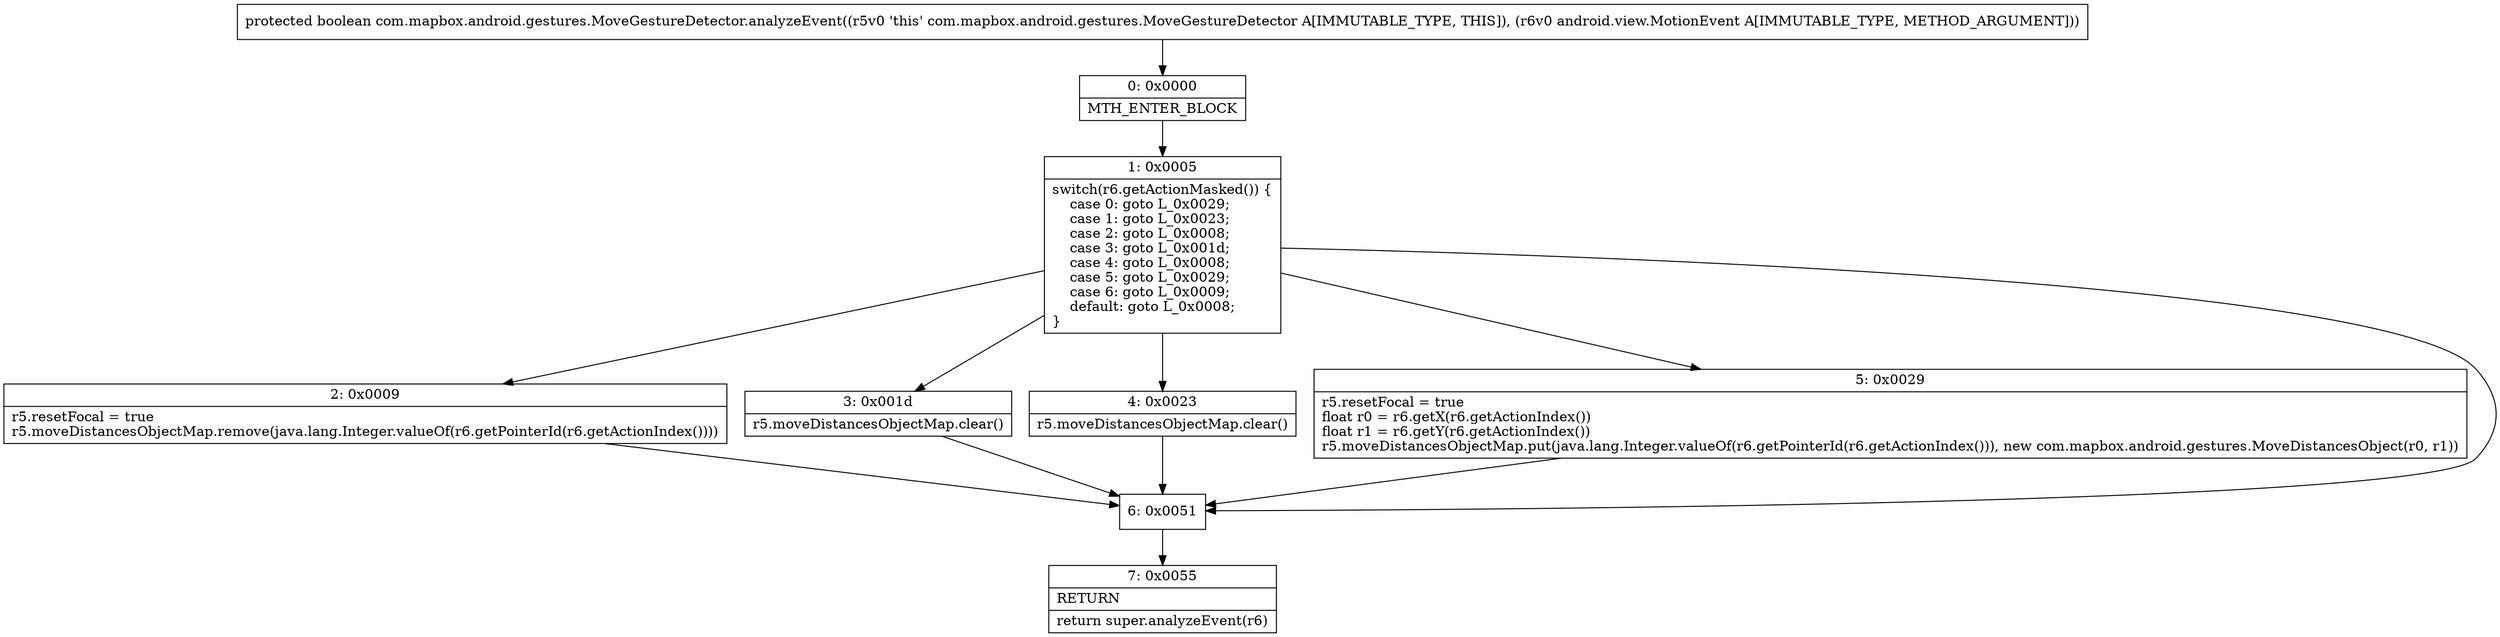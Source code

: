 digraph "CFG forcom.mapbox.android.gestures.MoveGestureDetector.analyzeEvent(Landroid\/view\/MotionEvent;)Z" {
Node_0 [shape=record,label="{0\:\ 0x0000|MTH_ENTER_BLOCK\l}"];
Node_1 [shape=record,label="{1\:\ 0x0005|switch(r6.getActionMasked()) \{\l    case 0: goto L_0x0029;\l    case 1: goto L_0x0023;\l    case 2: goto L_0x0008;\l    case 3: goto L_0x001d;\l    case 4: goto L_0x0008;\l    case 5: goto L_0x0029;\l    case 6: goto L_0x0009;\l    default: goto L_0x0008;\l\}\l}"];
Node_2 [shape=record,label="{2\:\ 0x0009|r5.resetFocal = true\lr5.moveDistancesObjectMap.remove(java.lang.Integer.valueOf(r6.getPointerId(r6.getActionIndex())))\l}"];
Node_3 [shape=record,label="{3\:\ 0x001d|r5.moveDistancesObjectMap.clear()\l}"];
Node_4 [shape=record,label="{4\:\ 0x0023|r5.moveDistancesObjectMap.clear()\l}"];
Node_5 [shape=record,label="{5\:\ 0x0029|r5.resetFocal = true\lfloat r0 = r6.getX(r6.getActionIndex())\lfloat r1 = r6.getY(r6.getActionIndex())\lr5.moveDistancesObjectMap.put(java.lang.Integer.valueOf(r6.getPointerId(r6.getActionIndex())), new com.mapbox.android.gestures.MoveDistancesObject(r0, r1))\l}"];
Node_6 [shape=record,label="{6\:\ 0x0051}"];
Node_7 [shape=record,label="{7\:\ 0x0055|RETURN\l|return super.analyzeEvent(r6)\l}"];
MethodNode[shape=record,label="{protected boolean com.mapbox.android.gestures.MoveGestureDetector.analyzeEvent((r5v0 'this' com.mapbox.android.gestures.MoveGestureDetector A[IMMUTABLE_TYPE, THIS]), (r6v0 android.view.MotionEvent A[IMMUTABLE_TYPE, METHOD_ARGUMENT])) }"];
MethodNode -> Node_0;
Node_0 -> Node_1;
Node_1 -> Node_2;
Node_1 -> Node_3;
Node_1 -> Node_4;
Node_1 -> Node_5;
Node_1 -> Node_6;
Node_2 -> Node_6;
Node_3 -> Node_6;
Node_4 -> Node_6;
Node_5 -> Node_6;
Node_6 -> Node_7;
}

